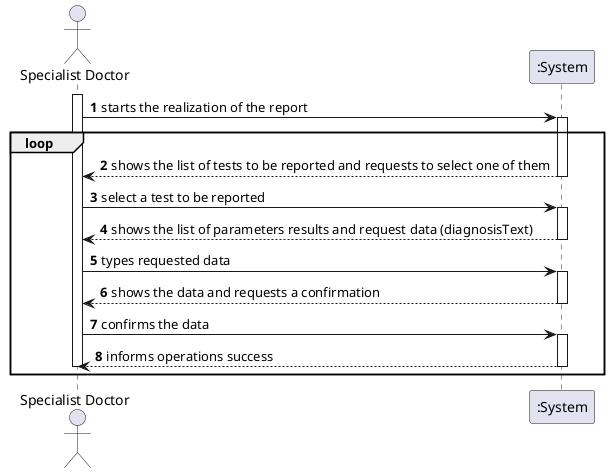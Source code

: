 @startuml
Actor "Specialist Doctor" as SD
participant ":System" as SY

autonumber

activate SD
SD -> SY : starts the realization of the report

loop
activate SY
SY --> SD : shows the list of tests to be reported and requests to select one of them
deactivate SY

SD -> SY : select a test to be reported

activate SY
SY --> SD : shows the list of parameters results and request data (diagnosisText)
deactivate SY

SD -> SY : types requested data

activate SY
SY --> SD : shows the data and requests a confirmation
deactivate SY

SD -> SY : confirms the data 

activate SY
SY --> SD : informs operations success
deactivate SY

deactivate SD
end
@enduml